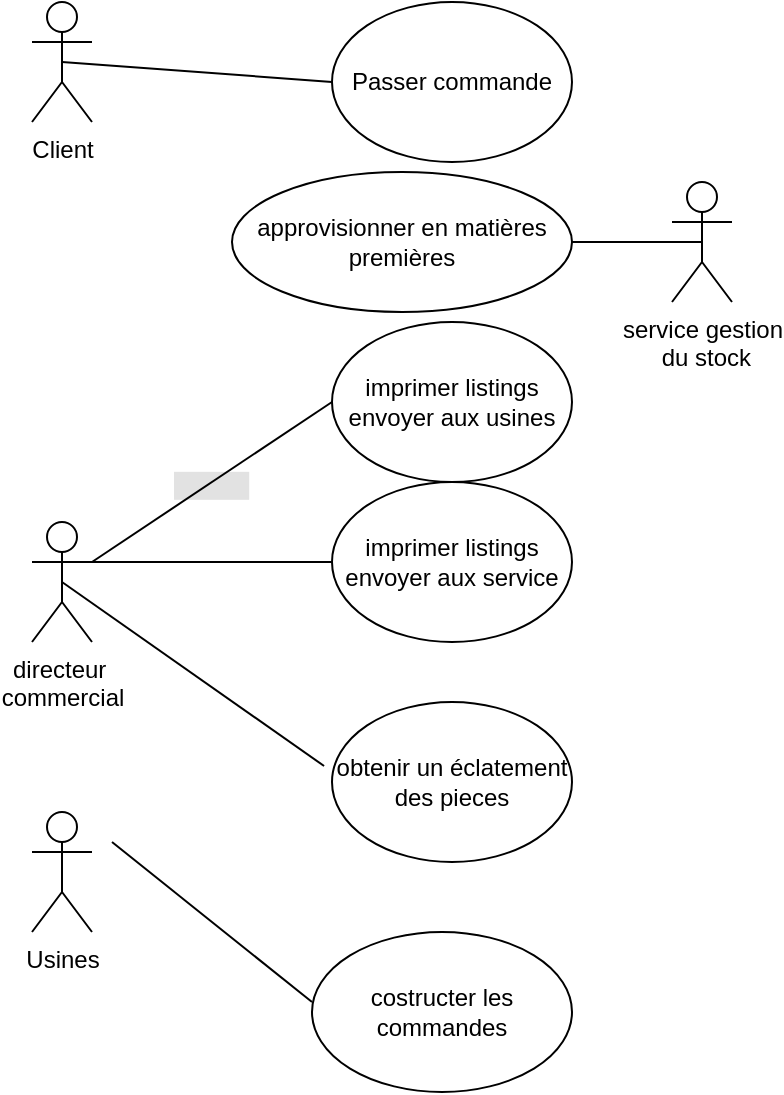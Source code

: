 <mxfile version="21.8.2" type="github">
  <diagram name="Page-1" id="ZjgrfuH4aQwNFP1KNW7Y">
    <mxGraphModel dx="1120" dy="478" grid="1" gridSize="10" guides="1" tooltips="1" connect="1" arrows="1" fold="1" page="1" pageScale="1" pageWidth="827" pageHeight="1169" math="0" shadow="0">
      <root>
        <mxCell id="0" />
        <mxCell id="1" parent="0" />
        <mxCell id="hsgACAZ7-kVQGqkyIEMn-1" value="Client" style="shape=umlActor;verticalLabelPosition=bottom;verticalAlign=top;html=1;outlineConnect=0;" vertex="1" parent="1">
          <mxGeometry x="120" y="120" width="30" height="60" as="geometry" />
        </mxCell>
        <mxCell id="hsgACAZ7-kVQGqkyIEMn-5" value="directeur&amp;nbsp;&lt;br&gt;commercial" style="shape=umlActor;verticalLabelPosition=bottom;verticalAlign=top;html=1;outlineConnect=0;" vertex="1" parent="1">
          <mxGeometry x="120" y="380" width="30" height="60" as="geometry" />
        </mxCell>
        <mxCell id="hsgACAZ7-kVQGqkyIEMn-6" value="Passer commande" style="ellipse;whiteSpace=wrap;html=1;" vertex="1" parent="1">
          <mxGeometry x="270" y="120" width="120" height="80" as="geometry" />
        </mxCell>
        <mxCell id="hsgACAZ7-kVQGqkyIEMn-7" value="imprimer listings&lt;br&gt;envoyer aux usines" style="ellipse;whiteSpace=wrap;html=1;" vertex="1" parent="1">
          <mxGeometry x="270" y="280" width="120" height="80" as="geometry" />
        </mxCell>
        <mxCell id="hsgACAZ7-kVQGqkyIEMn-8" value="obtenir un éclatement des pieces&lt;span style=&quot;outline: 0px; box-sizing: border-box; color: rgba(0, 0, 0, 0); text-align: start; caret-color: rgba(255, 255, 255, 0.81); background-color: rgb(226, 226, 226); height: 1em; font-family: g_d7_f6, sans-serif; font-size: 13.855px; position: absolute; top: 237.151px; left: 86.624px; transform-origin: left bottom; pointer-events: all;&quot;&gt;&lt;/span&gt;&lt;span style=&quot;outline: 0px; box-sizing: border-box; color: rgba(0, 0, 0, 0); text-align: start; caret-color: rgba(255, 255, 255, 0.81); background-color: rgb(226, 226, 226); height: 1em; font-family: g_d7_f6, sans-serif; font-size: 13.855px; position: absolute; top: 237.151px; left: 86.624px; transform-origin: left bottom; pointer-events: all; transform: scaleX(0.94) translateY(-7.91%);&quot;&gt;pièces&lt;/span&gt;" style="ellipse;whiteSpace=wrap;html=1;" vertex="1" parent="1">
          <mxGeometry x="270" y="470" width="120" height="80" as="geometry" />
        </mxCell>
        <mxCell id="hsgACAZ7-kVQGqkyIEMn-9" value="" style="endArrow=none;html=1;rounded=0;entryX=0;entryY=0.5;entryDx=0;entryDy=0;exitX=0.5;exitY=0.5;exitDx=0;exitDy=0;exitPerimeter=0;" edge="1" parent="1" source="hsgACAZ7-kVQGqkyIEMn-1" target="hsgACAZ7-kVQGqkyIEMn-6">
          <mxGeometry width="50" height="50" relative="1" as="geometry">
            <mxPoint x="210" y="210" as="sourcePoint" />
            <mxPoint x="260" y="160" as="targetPoint" />
          </mxGeometry>
        </mxCell>
        <mxCell id="hsgACAZ7-kVQGqkyIEMn-11" value="" style="endArrow=none;html=1;rounded=0;exitX=0.5;exitY=0.5;exitDx=0;exitDy=0;exitPerimeter=0;entryX=-0.033;entryY=0.4;entryDx=0;entryDy=0;entryPerimeter=0;" edge="1" parent="1" source="hsgACAZ7-kVQGqkyIEMn-5" target="hsgACAZ7-kVQGqkyIEMn-8">
          <mxGeometry width="50" height="50" relative="1" as="geometry">
            <mxPoint x="220" y="480" as="sourcePoint" />
            <mxPoint x="270" y="430" as="targetPoint" />
          </mxGeometry>
        </mxCell>
        <mxCell id="hsgACAZ7-kVQGqkyIEMn-12" value="imprimer listings&lt;br&gt;envoyer aux service" style="ellipse;whiteSpace=wrap;html=1;" vertex="1" parent="1">
          <mxGeometry x="270" y="360" width="120" height="80" as="geometry" />
        </mxCell>
        <mxCell id="hsgACAZ7-kVQGqkyIEMn-13" value="" style="endArrow=none;html=1;rounded=0;exitX=1;exitY=0.333;exitDx=0;exitDy=0;exitPerimeter=0;entryX=0;entryY=0.5;entryDx=0;entryDy=0;" edge="1" parent="1" source="hsgACAZ7-kVQGqkyIEMn-5" target="hsgACAZ7-kVQGqkyIEMn-12">
          <mxGeometry width="50" height="50" relative="1" as="geometry">
            <mxPoint x="200" y="400" as="sourcePoint" />
            <mxPoint x="250" y="350" as="targetPoint" />
          </mxGeometry>
        </mxCell>
        <mxCell id="hsgACAZ7-kVQGqkyIEMn-14" value="" style="endArrow=none;html=1;rounded=0;entryX=0;entryY=0.5;entryDx=0;entryDy=0;" edge="1" parent="1" source="hsgACAZ7-kVQGqkyIEMn-5" target="hsgACAZ7-kVQGqkyIEMn-7">
          <mxGeometry width="50" height="50" relative="1" as="geometry">
            <mxPoint x="200" y="360" as="sourcePoint" />
            <mxPoint x="250" y="310" as="targetPoint" />
          </mxGeometry>
        </mxCell>
        <mxCell id="hsgACAZ7-kVQGqkyIEMn-15" value="Usines" style="shape=umlActor;verticalLabelPosition=bottom;verticalAlign=top;html=1;outlineConnect=0;" vertex="1" parent="1">
          <mxGeometry x="120" y="525" width="30" height="60" as="geometry" />
        </mxCell>
        <mxCell id="hsgACAZ7-kVQGqkyIEMn-16" value="service gestion&lt;br&gt;&amp;nbsp;du stock" style="shape=umlActor;verticalLabelPosition=bottom;verticalAlign=top;html=1;outlineConnect=0;" vertex="1" parent="1">
          <mxGeometry x="440" y="210" width="30" height="60" as="geometry" />
        </mxCell>
        <mxCell id="hsgACAZ7-kVQGqkyIEMn-20" value="approvisionner en matières premières" style="ellipse;whiteSpace=wrap;html=1;" vertex="1" parent="1">
          <mxGeometry x="220" y="205" width="170" height="70" as="geometry" />
        </mxCell>
        <mxCell id="hsgACAZ7-kVQGqkyIEMn-21" value="" style="endArrow=none;html=1;rounded=0;exitX=1;exitY=0.5;exitDx=0;exitDy=0;entryX=0.5;entryY=0.5;entryDx=0;entryDy=0;entryPerimeter=0;" edge="1" parent="1" source="hsgACAZ7-kVQGqkyIEMn-20" target="hsgACAZ7-kVQGqkyIEMn-16">
          <mxGeometry width="50" height="50" relative="1" as="geometry">
            <mxPoint x="410" y="220" as="sourcePoint" />
            <mxPoint x="460" y="170" as="targetPoint" />
          </mxGeometry>
        </mxCell>
        <mxCell id="hsgACAZ7-kVQGqkyIEMn-24" value="costructer les commandes" style="ellipse;whiteSpace=wrap;html=1;" vertex="1" parent="1">
          <mxGeometry x="260" y="585" width="130" height="80" as="geometry" />
        </mxCell>
        <mxCell id="hsgACAZ7-kVQGqkyIEMn-25" value="" style="endArrow=none;html=1;rounded=0;" edge="1" parent="1">
          <mxGeometry width="50" height="50" relative="1" as="geometry">
            <mxPoint x="160" y="540" as="sourcePoint" />
            <mxPoint x="260" y="620" as="targetPoint" />
          </mxGeometry>
        </mxCell>
      </root>
    </mxGraphModel>
  </diagram>
</mxfile>
